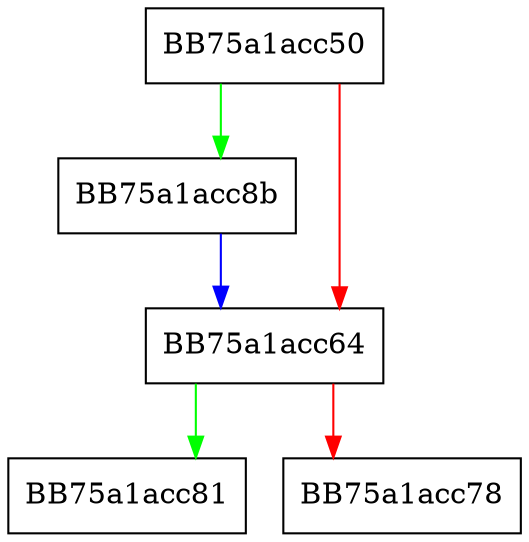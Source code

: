 digraph get_adr1 {
  node [shape="box"];
  graph [splines=ortho];
  BB75a1acc50 -> BB75a1acc8b [color="green"];
  BB75a1acc50 -> BB75a1acc64 [color="red"];
  BB75a1acc64 -> BB75a1acc81 [color="green"];
  BB75a1acc64 -> BB75a1acc78 [color="red"];
  BB75a1acc8b -> BB75a1acc64 [color="blue"];
}